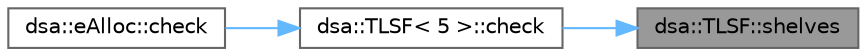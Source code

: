 digraph "dsa::TLSF::shelves"
{
 // LATEX_PDF_SIZE
  bgcolor="transparent";
  edge [fontname=Helvetica,fontsize=10,labelfontname=Helvetica,labelfontsize=10];
  node [fontname=Helvetica,fontsize=10,shape=box,height=0.2,width=0.4];
  rankdir="RL";
  Node1 [id="Node000001",label="dsa::TLSF::shelves",height=0.2,width=0.4,color="gray40", fillcolor="grey60", style="filled", fontcolor="black",tooltip=" "];
  Node1 -> Node2 [id="edge1_Node000001_Node000002",dir="back",color="steelblue1",style="solid",tooltip=" "];
  Node2 [id="Node000002",label="dsa::TLSF\< 5 \>::check",height=0.2,width=0.4,color="grey40", fillcolor="white", style="filled",URL="$classdsa_1_1_t_l_s_f.html#aaed5056de4768b8781b5c29d0ce257c6",tooltip=" "];
  Node2 -> Node3 [id="edge2_Node000002_Node000003",dir="back",color="steelblue1",style="solid",tooltip=" "];
  Node3 [id="Node000003",label="dsa::eAlloc::check",height=0.2,width=0.4,color="grey40", fillcolor="white", style="filled",URL="$classdsa_1_1e_alloc.html#ad1f088a6a6ac5997e224ad0062c70523",tooltip="Checks the overall integrity of the allocator."];
}
